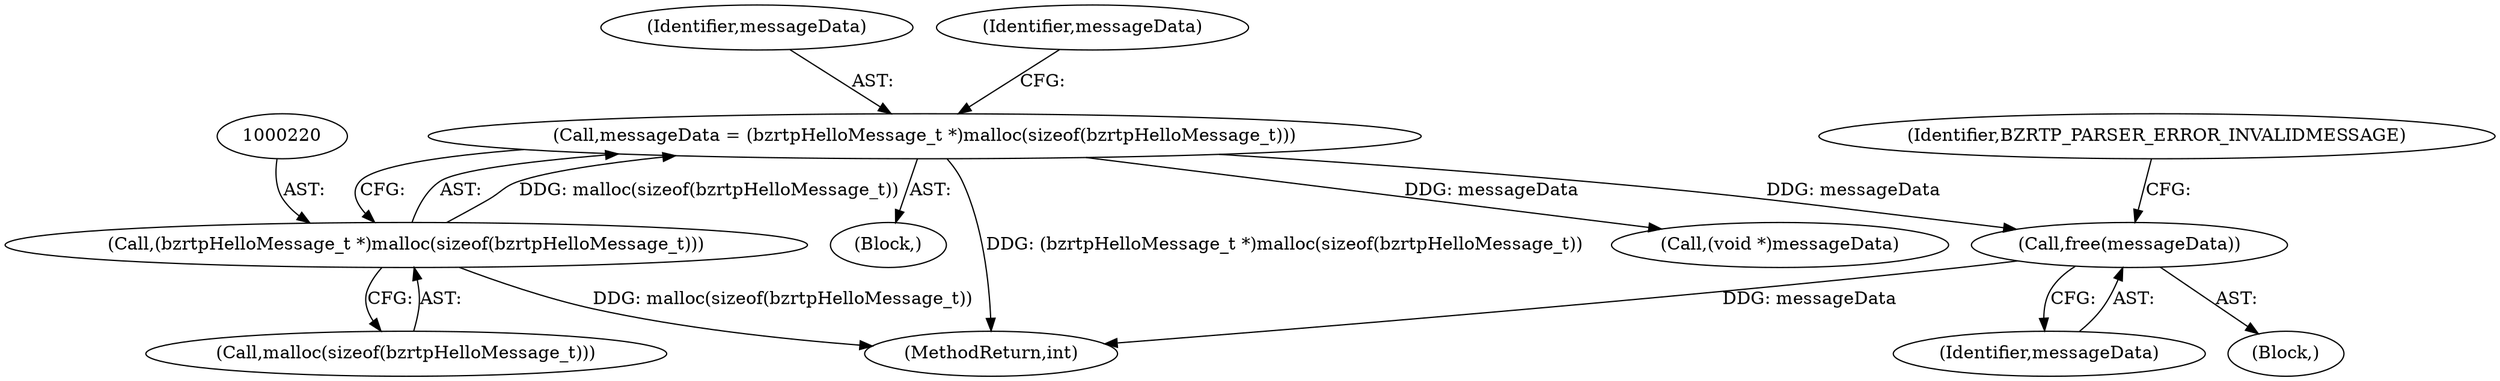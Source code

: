 digraph "0_bzrtp_bbb1e6e2f467ee4bd7b9a8c800e4f07343d7d99b@API" {
"1000395" [label="(Call,free(messageData))"];
"1000217" [label="(Call,messageData = (bzrtpHelloMessage_t *)malloc(sizeof(bzrtpHelloMessage_t)))"];
"1000219" [label="(Call,(bzrtpHelloMessage_t *)malloc(sizeof(bzrtpHelloMessage_t)))"];
"1000219" [label="(Call,(bzrtpHelloMessage_t *)malloc(sizeof(bzrtpHelloMessage_t)))"];
"1000218" [label="(Identifier,messageData)"];
"1000226" [label="(Identifier,messageData)"];
"1000217" [label="(Call,messageData = (bzrtpHelloMessage_t *)malloc(sizeof(bzrtpHelloMessage_t)))"];
"1000574" [label="(Call,(void *)messageData)"];
"1000215" [label="(Block,)"];
"1000396" [label="(Identifier,messageData)"];
"1001966" [label="(MethodReturn,int)"];
"1000394" [label="(Block,)"];
"1000398" [label="(Identifier,BZRTP_PARSER_ERROR_INVALIDMESSAGE)"];
"1000395" [label="(Call,free(messageData))"];
"1000221" [label="(Call,malloc(sizeof(bzrtpHelloMessage_t)))"];
"1000395" -> "1000394"  [label="AST: "];
"1000395" -> "1000396"  [label="CFG: "];
"1000396" -> "1000395"  [label="AST: "];
"1000398" -> "1000395"  [label="CFG: "];
"1000395" -> "1001966"  [label="DDG: messageData"];
"1000217" -> "1000395"  [label="DDG: messageData"];
"1000217" -> "1000215"  [label="AST: "];
"1000217" -> "1000219"  [label="CFG: "];
"1000218" -> "1000217"  [label="AST: "];
"1000219" -> "1000217"  [label="AST: "];
"1000226" -> "1000217"  [label="CFG: "];
"1000217" -> "1001966"  [label="DDG: (bzrtpHelloMessage_t *)malloc(sizeof(bzrtpHelloMessage_t))"];
"1000219" -> "1000217"  [label="DDG: malloc(sizeof(bzrtpHelloMessage_t))"];
"1000217" -> "1000574"  [label="DDG: messageData"];
"1000219" -> "1000221"  [label="CFG: "];
"1000220" -> "1000219"  [label="AST: "];
"1000221" -> "1000219"  [label="AST: "];
"1000219" -> "1001966"  [label="DDG: malloc(sizeof(bzrtpHelloMessage_t))"];
}
